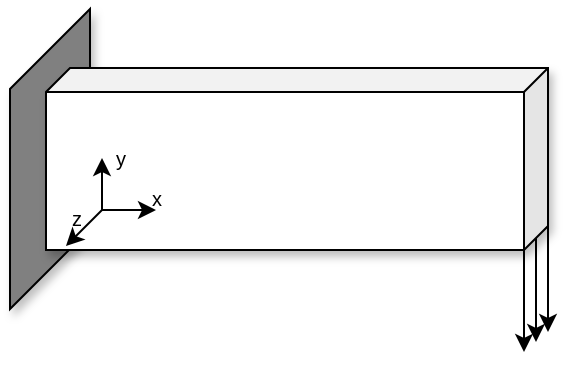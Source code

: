 <mxfile version="28.2.7">
  <diagram name="第 1 页" id="ymwS_IY8MIXRyYueqAV2">
    <mxGraphModel dx="421" dy="254" grid="1" gridSize="10" guides="1" tooltips="1" connect="1" arrows="1" fold="1" page="1" pageScale="1" pageWidth="1169" pageHeight="827" math="0" shadow="0">
      <root>
        <mxCell id="0" />
        <mxCell id="1" parent="0" />
        <mxCell id="_RP0dMVc5jquQAwwALMM-17" value="" style="endArrow=classic;html=1;rounded=0;strokeColor=default;arcSize=20;jumpSize=6;" parent="1" edge="1">
          <mxGeometry width="50" height="50" relative="1" as="geometry">
            <mxPoint x="587" y="449" as="sourcePoint" />
            <mxPoint x="587" y="502" as="targetPoint" />
          </mxGeometry>
        </mxCell>
        <mxCell id="fuRvOFpUO8J76H4Moy8X-2" value="" style="shape=parallelogram;perimeter=parallelogramPerimeter;whiteSpace=wrap;html=1;fixedSize=1;direction=south;flipH=1;fillColor=#808080;size=40;shadow=1;rounded=0;movable=1;resizable=1;rotatable=1;deletable=1;editable=1;locked=0;connectable=1;" parent="1" vertex="1">
          <mxGeometry x="330" y="330.5" width="40" height="150" as="geometry" />
        </mxCell>
        <mxCell id="fuRvOFpUO8J76H4Moy8X-3" value="" style="shape=cube;whiteSpace=wrap;html=1;boundedLbl=1;backgroundOutline=1;darkOpacity=0.05;darkOpacity2=0.1;flipH=1;size=12;movable=1;resizable=1;rotatable=1;deletable=1;editable=1;locked=0;connectable=1;fillColor=default;shadow=1;" parent="1" vertex="1">
          <mxGeometry x="348" y="360" width="251" height="91" as="geometry" />
        </mxCell>
        <mxCell id="fuRvOFpUO8J76H4Moy8X-4" value="" style="endArrow=classic;html=1;rounded=0;" parent="1" edge="1">
          <mxGeometry width="50" height="50" relative="1" as="geometry">
            <mxPoint x="593" y="445" as="sourcePoint" />
            <mxPoint x="593" y="497" as="targetPoint" />
          </mxGeometry>
        </mxCell>
        <mxCell id="fuRvOFpUO8J76H4Moy8X-5" value="" style="endArrow=classic;html=1;rounded=0;startFill=1;" parent="1" edge="1">
          <mxGeometry width="50" height="50" relative="1" as="geometry">
            <mxPoint x="599" y="439" as="sourcePoint" />
            <mxPoint x="599" y="492" as="targetPoint" />
          </mxGeometry>
        </mxCell>
        <mxCell id="fuRvOFpUO8J76H4Moy8X-6" value="" style="endArrow=classic;html=1;rounded=0;strokeColor=default;curved=0;shadow=0;" parent="1" edge="1">
          <mxGeometry width="50" height="50" relative="1" as="geometry">
            <mxPoint x="376" y="431" as="sourcePoint" />
            <mxPoint x="403" y="431" as="targetPoint" />
          </mxGeometry>
        </mxCell>
        <mxCell id="fuRvOFpUO8J76H4Moy8X-7" value="" style="endArrow=classic;html=1;rounded=0;strokeColor=default;curved=0;shadow=0;" parent="1" edge="1">
          <mxGeometry width="50" height="50" relative="1" as="geometry">
            <mxPoint x="376" y="431" as="sourcePoint" />
            <mxPoint x="376" y="405" as="targetPoint" />
          </mxGeometry>
        </mxCell>
        <mxCell id="fuRvOFpUO8J76H4Moy8X-8" value="" style="endArrow=classic;html=1;rounded=0;strokeColor=default;curved=0;shadow=0;entryX=0.909;entryY=0.135;entryDx=0;entryDy=0;entryPerimeter=0;" parent="1" edge="1">
          <mxGeometry width="50" height="50" relative="1" as="geometry">
            <mxPoint x="376" y="431" as="sourcePoint" />
            <mxPoint x="358" y="449" as="targetPoint" />
          </mxGeometry>
        </mxCell>
        <mxCell id="fuRvOFpUO8J76H4Moy8X-11" value="x" style="text;html=1;align=center;verticalAlign=middle;resizable=0;points=[];autosize=1;strokeColor=none;fillColor=none;fontSize=10;" parent="1" vertex="1">
          <mxGeometry x="388" y="410" width="30" height="30" as="geometry" />
        </mxCell>
        <mxCell id="fuRvOFpUO8J76H4Moy8X-12" value="y" style="text;html=1;align=center;verticalAlign=middle;resizable=0;points=[];autosize=1;strokeColor=none;fillColor=none;fontSize=10;" parent="1" vertex="1">
          <mxGeometry x="370" y="390" width="30" height="30" as="geometry" />
        </mxCell>
        <mxCell id="fuRvOFpUO8J76H4Moy8X-13" value="z" style="text;html=1;align=center;verticalAlign=middle;resizable=0;points=[];autosize=1;strokeColor=none;fillColor=none;fontSize=10;" parent="1" vertex="1">
          <mxGeometry x="348" y="420" width="30" height="30" as="geometry" />
        </mxCell>
      </root>
    </mxGraphModel>
  </diagram>
</mxfile>
